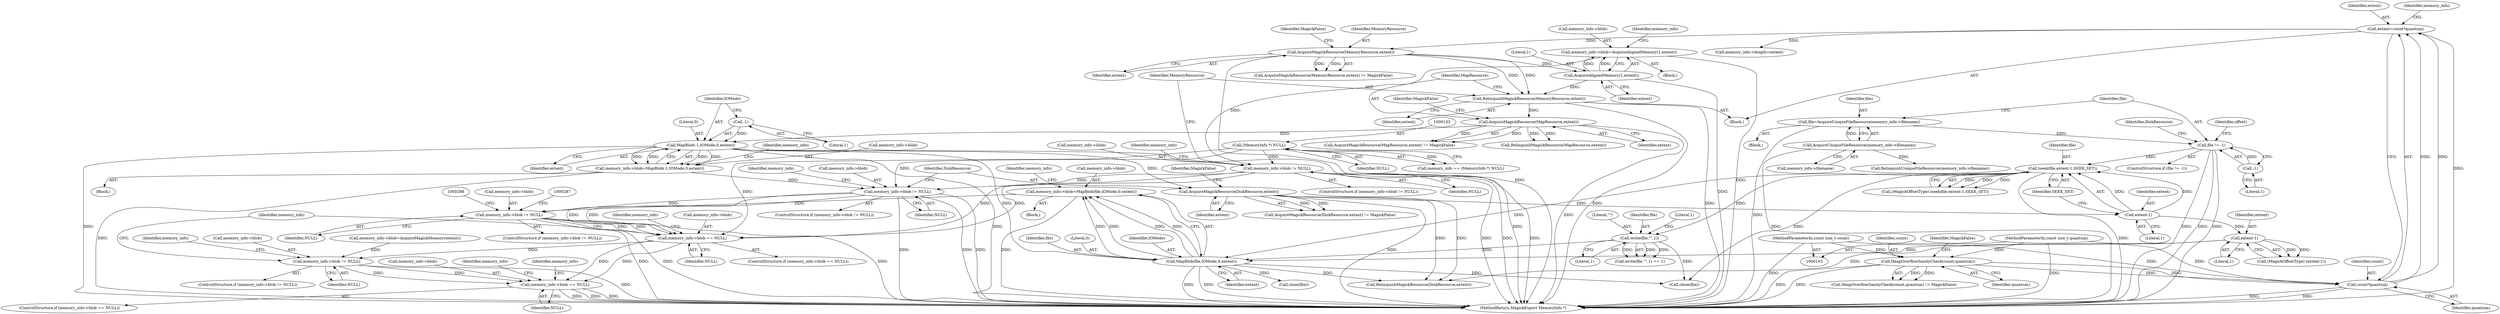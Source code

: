 digraph "0_ImageMagick_0474237508f39c4f783208123431815f1ededb76_5@pointer" {
"1000280" [label="(Call,memory_info->blob != NULL)"];
"1000270" [label="(Call,memory_info->blob=MapBlob(file,IOMode,0,extent))"];
"1000274" [label="(Call,MapBlob(file,IOMode,0,extent))"];
"1000264" [label="(Call,write(file,\"\",1))"];
"1000248" [label="(Call,lseek(file,extent-1,SEEK_SET))"];
"1000238" [label="(Call,file != -1)"];
"1000231" [label="(Call,file=AcquireUniqueFileResource(memory_info->filename))"];
"1000233" [label="(Call,AcquireUniqueFileResource(memory_info->filename))"];
"1000240" [label="(Call,-1)"];
"1000250" [label="(Call,extent-1)"];
"1000225" [label="(Call,AcquireMagickResource(DiskResource,extent))"];
"1000203" [label="(Call,MapBlob(-1,IOMode,0,extent))"];
"1000204" [label="(Call,-1)"];
"1000194" [label="(Call,AcquireMagickResource(MapResource,extent))"];
"1000189" [label="(Call,RelinquishMagickResource(MemoryResource,extent))"];
"1000163" [label="(Call,AcquireMagickResource(MemoryResource,extent))"];
"1000146" [label="(Call,extent=count*quantum)"];
"1000148" [label="(Call,count*quantum)"];
"1000111" [label="(Call,HeapOverflowSanityCheck(count,quantum))"];
"1000104" [label="(MethodParameterIn,const size_t count)"];
"1000105" [label="(MethodParameterIn,const size_t quantum)"];
"1000172" [label="(Call,AcquireAlignedMemory(1,extent))"];
"1000260" [label="(Call,extent-1)"];
"1000210" [label="(Call,memory_info->blob != NULL)"];
"1000199" [label="(Call,memory_info->blob=MapBlob(-1,IOMode,0,extent))"];
"1000132" [label="(Call,(MemoryInfo *) NULL)"];
"1000176" [label="(Call,memory_info->blob != NULL)"];
"1000168" [label="(Call,memory_info->blob=AcquireAlignedMemory(1,extent))"];
"1000320" [label="(Call,memory_info->blob == NULL)"];
"1000333" [label="(Call,memory_info->blob != NULL)"];
"1000344" [label="(Call,memory_info->blob == NULL)"];
"1000334" [label="(Call,memory_info->blob)"];
"1000253" [label="(Identifier,SEEK_SET)"];
"1000264" [label="(Call,write(file,\"\",1))"];
"1000211" [label="(Call,memory_info->blob)"];
"1000246" [label="(Call,(MagickOffsetType) lseek(file,extent-1,SEEK_SET))"];
"1000251" [label="(Identifier,extent)"];
"1000208" [label="(Identifier,extent)"];
"1000105" [label="(MethodParameterIn,const size_t quantum)"];
"1000132" [label="(Call,(MemoryInfo *) NULL)"];
"1000333" [label="(Call,memory_info->blob != NULL)"];
"1000224" [label="(Call,AcquireMagickResource(DiskResource,extent) != MagickFalse)"];
"1000263" [label="(Call,write(file,\"\",1) == 1)"];
"1000167" [label="(Block,)"];
"1000324" [label="(Identifier,NULL)"];
"1000210" [label="(Call,memory_info->blob != NULL)"];
"1000134" [label="(Identifier,NULL)"];
"1000270" [label="(Call,memory_info->blob=MapBlob(file,IOMode,0,extent))"];
"1000346" [label="(Identifier,memory_info)"];
"1000174" [label="(Identifier,extent)"];
"1000284" [label="(Identifier,NULL)"];
"1000209" [label="(ControlStructure,if (memory_info->blob != NULL))"];
"1000332" [label="(ControlStructure,if (memory_info->blob != NULL))"];
"1000177" [label="(Call,memory_info->blob)"];
"1000231" [label="(Call,file=AcquireUniqueFileResource(memory_info->filename))"];
"1000225" [label="(Call,AcquireMagickResource(DiskResource,extent))"];
"1000343" [label="(ControlStructure,if (memory_info->blob == NULL))"];
"1000112" [label="(Identifier,count)"];
"1000250" [label="(Call,extent-1)"];
"1000195" [label="(Identifier,MapResource)"];
"1000148" [label="(Call,count*quantum)"];
"1000151" [label="(Call,memory_info->length=extent)"];
"1000193" [label="(Call,AcquireMagickResource(MapResource,extent) != MagickFalse)"];
"1000269" [label="(Block,)"];
"1000149" [label="(Identifier,count)"];
"1000169" [label="(Call,memory_info->blob)"];
"1000212" [label="(Identifier,memory_info)"];
"1000172" [label="(Call,AcquireAlignedMemory(1,extent))"];
"1000345" [label="(Call,memory_info->blob)"];
"1000288" [label="(Call,close(file))"];
"1000276" [label="(Identifier,IOMode)"];
"1000173" [label="(Literal,1)"];
"1000206" [label="(Identifier,IOMode)"];
"1000226" [label="(Identifier,DiskResource)"];
"1000280" [label="(Call,memory_info->blob != NULL)"];
"1000176" [label="(Call,memory_info->blob != NULL)"];
"1000110" [label="(Call,HeapOverflowSanityCheck(count,quantum) != MagickFalse)"];
"1000248" [label="(Call,lseek(file,extent-1,SEEK_SET))"];
"1000166" [label="(Identifier,MagickFalse)"];
"1000354" [label="(Identifier,memory_info)"];
"1000299" [label="(Call,close(file))"];
"1000184" [label="(Identifier,memory_info)"];
"1000275" [label="(Identifier,file)"];
"1000205" [label="(Literal,1)"];
"1000197" [label="(Identifier,MagickFalse)"];
"1000194" [label="(Call,AcquireMagickResource(MapResource,extent))"];
"1000214" [label="(Identifier,NULL)"];
"1000314" [label="(Identifier,DiskResource)"];
"1000350" [label="(Identifier,memory_info)"];
"1000274" [label="(Call,MapBlob(file,IOMode,0,extent))"];
"1000267" [label="(Literal,1)"];
"1000130" [label="(Call,memory_info == (MemoryInfo *) NULL)"];
"1000232" [label="(Identifier,file)"];
"1000271" [label="(Call,memory_info->blob)"];
"1000111" [label="(Call,HeapOverflowSanityCheck(count,quantum))"];
"1000113" [label="(Identifier,quantum)"];
"1000165" [label="(Identifier,extent)"];
"1000282" [label="(Identifier,memory_info)"];
"1000320" [label="(Call,memory_info->blob == NULL)"];
"1000162" [label="(Call,AcquireMagickResource(MemoryResource,extent) != MagickFalse)"];
"1000266" [label="(Literal,\"\")"];
"1000328" [label="(Identifier,memory_info)"];
"1000281" [label="(Call,memory_info->blob)"];
"1000326" [label="(Call,memory_info->blob=AcquireMagickMemory(extent))"];
"1000189" [label="(Call,RelinquishMagickResource(MemoryResource,extent))"];
"1000313" [label="(Call,RelinquishMagickResource(DiskResource,extent))"];
"1000237" [label="(ControlStructure,if (file != -1))"];
"1000240" [label="(Call,-1)"];
"1000260" [label="(Call,extent-1)"];
"1000303" [label="(Call,RelinquishUniqueFileResource(memory_info->filename))"];
"1000147" [label="(Identifier,extent)"];
"1000150" [label="(Identifier,quantum)"];
"1000252" [label="(Literal,1)"];
"1000168" [label="(Call,memory_info->blob=AcquireAlignedMemory(1,extent))"];
"1000355" [label="(MethodReturn,MagickExport MemoryInfo *)"];
"1000340" [label="(Identifier,memory_info)"];
"1000227" [label="(Identifier,extent)"];
"1000191" [label="(Identifier,extent)"];
"1000344" [label="(Call,memory_info->blob == NULL)"];
"1000190" [label="(Identifier,MemoryResource)"];
"1000319" [label="(ControlStructure,if (memory_info->blob == NULL))"];
"1000348" [label="(Identifier,NULL)"];
"1000204" [label="(Call,-1)"];
"1000164" [label="(Identifier,MemoryResource)"];
"1000239" [label="(Identifier,file)"];
"1000153" [label="(Identifier,memory_info)"];
"1000316" [label="(Call,RelinquishMagickResource(MapResource,extent))"];
"1000199" [label="(Call,memory_info->blob=MapBlob(-1,IOMode,0,extent))"];
"1000218" [label="(Identifier,memory_info)"];
"1000175" [label="(ControlStructure,if (memory_info->blob != NULL))"];
"1000321" [label="(Call,memory_info->blob)"];
"1000200" [label="(Call,memory_info->blob)"];
"1000207" [label="(Literal,0)"];
"1000163" [label="(Call,AcquireMagickResource(MemoryResource,extent))"];
"1000265" [label="(Identifier,file)"];
"1000114" [label="(Identifier,MagickFalse)"];
"1000245" [label="(Identifier,offset)"];
"1000268" [label="(Literal,1)"];
"1000106" [label="(Block,)"];
"1000203" [label="(Call,MapBlob(-1,IOMode,0,extent))"];
"1000258" [label="(Call,(MagickOffsetType) (extent-1))"];
"1000262" [label="(Literal,1)"];
"1000180" [label="(Identifier,NULL)"];
"1000104" [label="(MethodParameterIn,const size_t count)"];
"1000241" [label="(Literal,1)"];
"1000198" [label="(Block,)"];
"1000233" [label="(Call,AcquireUniqueFileResource(memory_info->filename))"];
"1000228" [label="(Identifier,MagickFalse)"];
"1000196" [label="(Identifier,extent)"];
"1000178" [label="(Identifier,memory_info)"];
"1000278" [label="(Identifier,extent)"];
"1000238" [label="(Call,file != -1)"];
"1000261" [label="(Identifier,extent)"];
"1000234" [label="(Call,memory_info->filename)"];
"1000279" [label="(ControlStructure,if (memory_info->blob != NULL))"];
"1000146" [label="(Call,extent=count*quantum)"];
"1000337" [label="(Identifier,NULL)"];
"1000249" [label="(Identifier,file)"];
"1000277" [label="(Literal,0)"];
"1000229" [label="(Block,)"];
"1000280" -> "1000279"  [label="AST: "];
"1000280" -> "1000284"  [label="CFG: "];
"1000281" -> "1000280"  [label="AST: "];
"1000284" -> "1000280"  [label="AST: "];
"1000287" -> "1000280"  [label="CFG: "];
"1000298" -> "1000280"  [label="CFG: "];
"1000280" -> "1000355"  [label="DDG: "];
"1000280" -> "1000355"  [label="DDG: "];
"1000280" -> "1000355"  [label="DDG: "];
"1000270" -> "1000280"  [label="DDG: "];
"1000210" -> "1000280"  [label="DDG: "];
"1000280" -> "1000320"  [label="DDG: "];
"1000280" -> "1000320"  [label="DDG: "];
"1000270" -> "1000269"  [label="AST: "];
"1000270" -> "1000274"  [label="CFG: "];
"1000271" -> "1000270"  [label="AST: "];
"1000274" -> "1000270"  [label="AST: "];
"1000282" -> "1000270"  [label="CFG: "];
"1000270" -> "1000355"  [label="DDG: "];
"1000274" -> "1000270"  [label="DDG: "];
"1000274" -> "1000270"  [label="DDG: "];
"1000274" -> "1000270"  [label="DDG: "];
"1000274" -> "1000270"  [label="DDG: "];
"1000274" -> "1000278"  [label="CFG: "];
"1000275" -> "1000274"  [label="AST: "];
"1000276" -> "1000274"  [label="AST: "];
"1000277" -> "1000274"  [label="AST: "];
"1000278" -> "1000274"  [label="AST: "];
"1000274" -> "1000355"  [label="DDG: "];
"1000274" -> "1000355"  [label="DDG: "];
"1000264" -> "1000274"  [label="DDG: "];
"1000248" -> "1000274"  [label="DDG: "];
"1000203" -> "1000274"  [label="DDG: "];
"1000260" -> "1000274"  [label="DDG: "];
"1000274" -> "1000288"  [label="DDG: "];
"1000274" -> "1000299"  [label="DDG: "];
"1000274" -> "1000313"  [label="DDG: "];
"1000264" -> "1000263"  [label="AST: "];
"1000264" -> "1000267"  [label="CFG: "];
"1000265" -> "1000264"  [label="AST: "];
"1000266" -> "1000264"  [label="AST: "];
"1000267" -> "1000264"  [label="AST: "];
"1000268" -> "1000264"  [label="CFG: "];
"1000264" -> "1000263"  [label="DDG: "];
"1000264" -> "1000263"  [label="DDG: "];
"1000264" -> "1000263"  [label="DDG: "];
"1000248" -> "1000264"  [label="DDG: "];
"1000264" -> "1000299"  [label="DDG: "];
"1000248" -> "1000246"  [label="AST: "];
"1000248" -> "1000253"  [label="CFG: "];
"1000249" -> "1000248"  [label="AST: "];
"1000250" -> "1000248"  [label="AST: "];
"1000253" -> "1000248"  [label="AST: "];
"1000246" -> "1000248"  [label="CFG: "];
"1000248" -> "1000355"  [label="DDG: "];
"1000248" -> "1000246"  [label="DDG: "];
"1000248" -> "1000246"  [label="DDG: "];
"1000248" -> "1000246"  [label="DDG: "];
"1000238" -> "1000248"  [label="DDG: "];
"1000250" -> "1000248"  [label="DDG: "];
"1000250" -> "1000248"  [label="DDG: "];
"1000248" -> "1000299"  [label="DDG: "];
"1000238" -> "1000237"  [label="AST: "];
"1000238" -> "1000240"  [label="CFG: "];
"1000239" -> "1000238"  [label="AST: "];
"1000240" -> "1000238"  [label="AST: "];
"1000245" -> "1000238"  [label="CFG: "];
"1000314" -> "1000238"  [label="CFG: "];
"1000238" -> "1000355"  [label="DDG: "];
"1000238" -> "1000355"  [label="DDG: "];
"1000238" -> "1000355"  [label="DDG: "];
"1000231" -> "1000238"  [label="DDG: "];
"1000240" -> "1000238"  [label="DDG: "];
"1000231" -> "1000229"  [label="AST: "];
"1000231" -> "1000233"  [label="CFG: "];
"1000232" -> "1000231"  [label="AST: "];
"1000233" -> "1000231"  [label="AST: "];
"1000239" -> "1000231"  [label="CFG: "];
"1000231" -> "1000355"  [label="DDG: "];
"1000233" -> "1000231"  [label="DDG: "];
"1000233" -> "1000234"  [label="CFG: "];
"1000234" -> "1000233"  [label="AST: "];
"1000233" -> "1000355"  [label="DDG: "];
"1000233" -> "1000303"  [label="DDG: "];
"1000240" -> "1000241"  [label="CFG: "];
"1000241" -> "1000240"  [label="AST: "];
"1000250" -> "1000252"  [label="CFG: "];
"1000251" -> "1000250"  [label="AST: "];
"1000252" -> "1000250"  [label="AST: "];
"1000253" -> "1000250"  [label="CFG: "];
"1000225" -> "1000250"  [label="DDG: "];
"1000250" -> "1000260"  [label="DDG: "];
"1000225" -> "1000224"  [label="AST: "];
"1000225" -> "1000227"  [label="CFG: "];
"1000226" -> "1000225"  [label="AST: "];
"1000227" -> "1000225"  [label="AST: "];
"1000228" -> "1000225"  [label="CFG: "];
"1000225" -> "1000355"  [label="DDG: "];
"1000225" -> "1000224"  [label="DDG: "];
"1000225" -> "1000224"  [label="DDG: "];
"1000203" -> "1000225"  [label="DDG: "];
"1000225" -> "1000313"  [label="DDG: "];
"1000225" -> "1000313"  [label="DDG: "];
"1000203" -> "1000199"  [label="AST: "];
"1000203" -> "1000208"  [label="CFG: "];
"1000204" -> "1000203"  [label="AST: "];
"1000206" -> "1000203"  [label="AST: "];
"1000207" -> "1000203"  [label="AST: "];
"1000208" -> "1000203"  [label="AST: "];
"1000199" -> "1000203"  [label="CFG: "];
"1000203" -> "1000355"  [label="DDG: "];
"1000203" -> "1000355"  [label="DDG: "];
"1000203" -> "1000355"  [label="DDG: "];
"1000203" -> "1000199"  [label="DDG: "];
"1000203" -> "1000199"  [label="DDG: "];
"1000203" -> "1000199"  [label="DDG: "];
"1000203" -> "1000199"  [label="DDG: "];
"1000204" -> "1000203"  [label="DDG: "];
"1000194" -> "1000203"  [label="DDG: "];
"1000204" -> "1000205"  [label="CFG: "];
"1000205" -> "1000204"  [label="AST: "];
"1000206" -> "1000204"  [label="CFG: "];
"1000194" -> "1000193"  [label="AST: "];
"1000194" -> "1000196"  [label="CFG: "];
"1000195" -> "1000194"  [label="AST: "];
"1000196" -> "1000194"  [label="AST: "];
"1000197" -> "1000194"  [label="CFG: "];
"1000194" -> "1000355"  [label="DDG: "];
"1000194" -> "1000193"  [label="DDG: "];
"1000194" -> "1000193"  [label="DDG: "];
"1000189" -> "1000194"  [label="DDG: "];
"1000194" -> "1000316"  [label="DDG: "];
"1000194" -> "1000316"  [label="DDG: "];
"1000189" -> "1000106"  [label="AST: "];
"1000189" -> "1000191"  [label="CFG: "];
"1000190" -> "1000189"  [label="AST: "];
"1000191" -> "1000189"  [label="AST: "];
"1000195" -> "1000189"  [label="CFG: "];
"1000189" -> "1000355"  [label="DDG: "];
"1000189" -> "1000355"  [label="DDG: "];
"1000163" -> "1000189"  [label="DDG: "];
"1000163" -> "1000189"  [label="DDG: "];
"1000172" -> "1000189"  [label="DDG: "];
"1000163" -> "1000162"  [label="AST: "];
"1000163" -> "1000165"  [label="CFG: "];
"1000164" -> "1000163"  [label="AST: "];
"1000165" -> "1000163"  [label="AST: "];
"1000166" -> "1000163"  [label="CFG: "];
"1000163" -> "1000355"  [label="DDG: "];
"1000163" -> "1000162"  [label="DDG: "];
"1000163" -> "1000162"  [label="DDG: "];
"1000146" -> "1000163"  [label="DDG: "];
"1000163" -> "1000172"  [label="DDG: "];
"1000146" -> "1000106"  [label="AST: "];
"1000146" -> "1000148"  [label="CFG: "];
"1000147" -> "1000146"  [label="AST: "];
"1000148" -> "1000146"  [label="AST: "];
"1000153" -> "1000146"  [label="CFG: "];
"1000146" -> "1000355"  [label="DDG: "];
"1000148" -> "1000146"  [label="DDG: "];
"1000148" -> "1000146"  [label="DDG: "];
"1000146" -> "1000151"  [label="DDG: "];
"1000148" -> "1000150"  [label="CFG: "];
"1000149" -> "1000148"  [label="AST: "];
"1000150" -> "1000148"  [label="AST: "];
"1000148" -> "1000355"  [label="DDG: "];
"1000148" -> "1000355"  [label="DDG: "];
"1000111" -> "1000148"  [label="DDG: "];
"1000111" -> "1000148"  [label="DDG: "];
"1000104" -> "1000148"  [label="DDG: "];
"1000105" -> "1000148"  [label="DDG: "];
"1000111" -> "1000110"  [label="AST: "];
"1000111" -> "1000113"  [label="CFG: "];
"1000112" -> "1000111"  [label="AST: "];
"1000113" -> "1000111"  [label="AST: "];
"1000114" -> "1000111"  [label="CFG: "];
"1000111" -> "1000355"  [label="DDG: "];
"1000111" -> "1000355"  [label="DDG: "];
"1000111" -> "1000110"  [label="DDG: "];
"1000111" -> "1000110"  [label="DDG: "];
"1000104" -> "1000111"  [label="DDG: "];
"1000105" -> "1000111"  [label="DDG: "];
"1000104" -> "1000103"  [label="AST: "];
"1000104" -> "1000355"  [label="DDG: "];
"1000105" -> "1000103"  [label="AST: "];
"1000105" -> "1000355"  [label="DDG: "];
"1000172" -> "1000168"  [label="AST: "];
"1000172" -> "1000174"  [label="CFG: "];
"1000173" -> "1000172"  [label="AST: "];
"1000174" -> "1000172"  [label="AST: "];
"1000168" -> "1000172"  [label="CFG: "];
"1000172" -> "1000355"  [label="DDG: "];
"1000172" -> "1000168"  [label="DDG: "];
"1000172" -> "1000168"  [label="DDG: "];
"1000260" -> "1000258"  [label="AST: "];
"1000260" -> "1000262"  [label="CFG: "];
"1000261" -> "1000260"  [label="AST: "];
"1000262" -> "1000260"  [label="AST: "];
"1000258" -> "1000260"  [label="CFG: "];
"1000260" -> "1000258"  [label="DDG: "];
"1000260" -> "1000258"  [label="DDG: "];
"1000260" -> "1000313"  [label="DDG: "];
"1000210" -> "1000209"  [label="AST: "];
"1000210" -> "1000214"  [label="CFG: "];
"1000211" -> "1000210"  [label="AST: "];
"1000214" -> "1000210"  [label="AST: "];
"1000218" -> "1000210"  [label="CFG: "];
"1000226" -> "1000210"  [label="CFG: "];
"1000210" -> "1000355"  [label="DDG: "];
"1000210" -> "1000355"  [label="DDG: "];
"1000210" -> "1000355"  [label="DDG: "];
"1000199" -> "1000210"  [label="DDG: "];
"1000132" -> "1000210"  [label="DDG: "];
"1000176" -> "1000210"  [label="DDG: "];
"1000210" -> "1000320"  [label="DDG: "];
"1000210" -> "1000320"  [label="DDG: "];
"1000199" -> "1000198"  [label="AST: "];
"1000200" -> "1000199"  [label="AST: "];
"1000212" -> "1000199"  [label="CFG: "];
"1000199" -> "1000355"  [label="DDG: "];
"1000132" -> "1000130"  [label="AST: "];
"1000132" -> "1000134"  [label="CFG: "];
"1000133" -> "1000132"  [label="AST: "];
"1000134" -> "1000132"  [label="AST: "];
"1000130" -> "1000132"  [label="CFG: "];
"1000132" -> "1000130"  [label="DDG: "];
"1000132" -> "1000176"  [label="DDG: "];
"1000132" -> "1000320"  [label="DDG: "];
"1000176" -> "1000175"  [label="AST: "];
"1000176" -> "1000180"  [label="CFG: "];
"1000177" -> "1000176"  [label="AST: "];
"1000180" -> "1000176"  [label="AST: "];
"1000184" -> "1000176"  [label="CFG: "];
"1000190" -> "1000176"  [label="CFG: "];
"1000176" -> "1000355"  [label="DDG: "];
"1000176" -> "1000355"  [label="DDG: "];
"1000176" -> "1000355"  [label="DDG: "];
"1000168" -> "1000176"  [label="DDG: "];
"1000176" -> "1000320"  [label="DDG: "];
"1000176" -> "1000320"  [label="DDG: "];
"1000168" -> "1000167"  [label="AST: "];
"1000169" -> "1000168"  [label="AST: "];
"1000178" -> "1000168"  [label="CFG: "];
"1000168" -> "1000355"  [label="DDG: "];
"1000320" -> "1000319"  [label="AST: "];
"1000320" -> "1000324"  [label="CFG: "];
"1000321" -> "1000320"  [label="AST: "];
"1000324" -> "1000320"  [label="AST: "];
"1000328" -> "1000320"  [label="CFG: "];
"1000346" -> "1000320"  [label="CFG: "];
"1000320" -> "1000333"  [label="DDG: "];
"1000320" -> "1000344"  [label="DDG: "];
"1000320" -> "1000344"  [label="DDG: "];
"1000333" -> "1000332"  [label="AST: "];
"1000333" -> "1000337"  [label="CFG: "];
"1000334" -> "1000333"  [label="AST: "];
"1000337" -> "1000333"  [label="AST: "];
"1000340" -> "1000333"  [label="CFG: "];
"1000346" -> "1000333"  [label="CFG: "];
"1000333" -> "1000355"  [label="DDG: "];
"1000326" -> "1000333"  [label="DDG: "];
"1000333" -> "1000344"  [label="DDG: "];
"1000333" -> "1000344"  [label="DDG: "];
"1000344" -> "1000343"  [label="AST: "];
"1000344" -> "1000348"  [label="CFG: "];
"1000345" -> "1000344"  [label="AST: "];
"1000348" -> "1000344"  [label="AST: "];
"1000350" -> "1000344"  [label="CFG: "];
"1000354" -> "1000344"  [label="CFG: "];
"1000344" -> "1000355"  [label="DDG: "];
"1000344" -> "1000355"  [label="DDG: "];
"1000344" -> "1000355"  [label="DDG: "];
}
